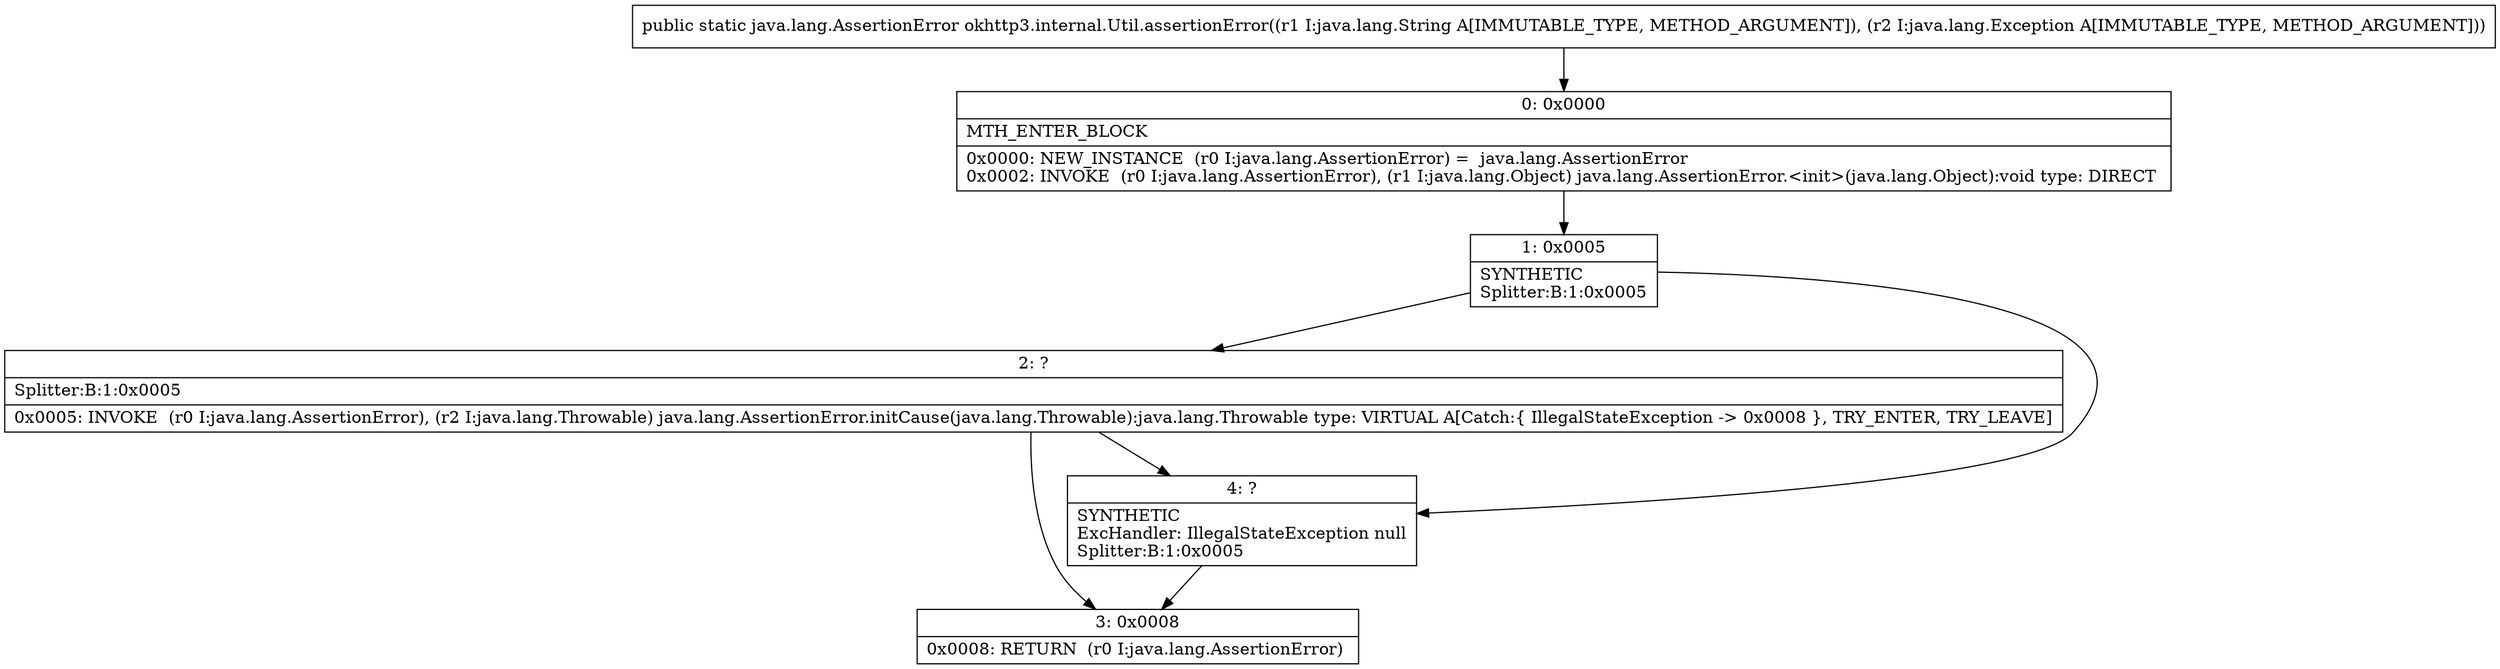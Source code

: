 digraph "CFG forokhttp3.internal.Util.assertionError(Ljava\/lang\/String;Ljava\/lang\/Exception;)Ljava\/lang\/AssertionError;" {
Node_0 [shape=record,label="{0\:\ 0x0000|MTH_ENTER_BLOCK\l|0x0000: NEW_INSTANCE  (r0 I:java.lang.AssertionError) =  java.lang.AssertionError \l0x0002: INVOKE  (r0 I:java.lang.AssertionError), (r1 I:java.lang.Object) java.lang.AssertionError.\<init\>(java.lang.Object):void type: DIRECT \l}"];
Node_1 [shape=record,label="{1\:\ 0x0005|SYNTHETIC\lSplitter:B:1:0x0005\l}"];
Node_2 [shape=record,label="{2\:\ ?|Splitter:B:1:0x0005\l|0x0005: INVOKE  (r0 I:java.lang.AssertionError), (r2 I:java.lang.Throwable) java.lang.AssertionError.initCause(java.lang.Throwable):java.lang.Throwable type: VIRTUAL A[Catch:\{ IllegalStateException \-\> 0x0008 \}, TRY_ENTER, TRY_LEAVE]\l}"];
Node_3 [shape=record,label="{3\:\ 0x0008|0x0008: RETURN  (r0 I:java.lang.AssertionError) \l}"];
Node_4 [shape=record,label="{4\:\ ?|SYNTHETIC\lExcHandler: IllegalStateException null\lSplitter:B:1:0x0005\l}"];
MethodNode[shape=record,label="{public static java.lang.AssertionError okhttp3.internal.Util.assertionError((r1 I:java.lang.String A[IMMUTABLE_TYPE, METHOD_ARGUMENT]), (r2 I:java.lang.Exception A[IMMUTABLE_TYPE, METHOD_ARGUMENT])) }"];
MethodNode -> Node_0;
Node_0 -> Node_1;
Node_1 -> Node_2;
Node_1 -> Node_4;
Node_2 -> Node_3;
Node_2 -> Node_4;
Node_4 -> Node_3;
}

